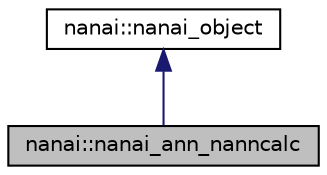 digraph "nanai::nanai_ann_nanncalc"
{
  edge [fontname="Helvetica",fontsize="10",labelfontname="Helvetica",labelfontsize="10"];
  node [fontname="Helvetica",fontsize="10",shape=record];
  Node1 [label="nanai::nanai_ann_nanncalc",height=0.2,width=0.4,color="black", fillcolor="grey75", style="filled", fontcolor="black"];
  Node2 -> Node1 [dir="back",color="midnightblue",fontsize="10",style="solid",fontname="Helvetica"];
  Node2 [label="nanai::nanai_object",height=0.2,width=0.4,color="black", fillcolor="white", style="filled",URL="$classnanai_1_1nanai__object.html"];
}

